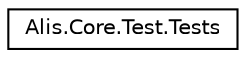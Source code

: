 digraph "Graphical Class Hierarchy"
{
 // LATEX_PDF_SIZE
  edge [fontname="Helvetica",fontsize="10",labelfontname="Helvetica",labelfontsize="10"];
  node [fontname="Helvetica",fontsize="10",shape=record];
  rankdir="LR";
  Node0 [label="Alis.Core.Test.Tests",height=0.2,width=0.4,color="black", fillcolor="white", style="filled",URL="$class_alis_1_1_core_1_1_test_1_1_tests.html",tooltip="The tests class"];
}
